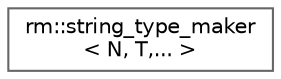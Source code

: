 digraph "Иерархия классов. Графический вид."
{
 // LATEX_PDF_SIZE
  bgcolor="transparent";
  edge [fontname=Helvetica,fontsize=10,labelfontname=Helvetica,labelfontsize=10];
  node [fontname=Helvetica,fontsize=10,shape=box,height=0.2,width=0.4];
  rankdir="LR";
  Node0 [id="Node000000",label="rm::string_type_maker\l\< N, T,... \>",height=0.2,width=0.4,color="grey40", fillcolor="white", style="filled",URL="$structrm_1_1string__type__maker.html",tooltip=" "];
}

